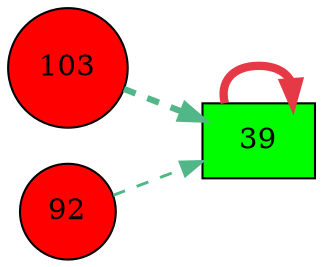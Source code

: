 digraph G{
rankdir=LR;
103 [style=filled, shape=circle, fillcolor="#fe0000", label="103"];
92 [style=filled, shape=circle, fillcolor="#fe0000", label="92"];
39 [style=filled, shape=box, fillcolor="#00fe00", label="39"];
39 -> 39 [color="#e63946",penwidth=4.00];
103 -> 39 [color="#52b788",style=dashed,penwidth=3.00];
92 -> 39 [color="#52b788",style=dashed,penwidth=1.41];
}